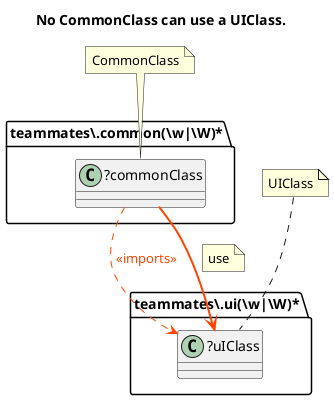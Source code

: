 [role="rule"]
No CommonClass can use a UIClass.
@startuml No CommonClass can use a UIClass.
title No CommonClass can use a UIClass.
folder "teammates\\.common(\\w|\\W)*" as package {
class "?commonClass" as commonClass {
}
}
folder "teammates\\.ui(\\w|\\W)*" as package1 {
class "?uIClass" as uIClass {
}
}
commonClass -[dashed]-> uIClass #line:OrangeRed;text:OrangeRed : <<imports>>
commonClass -[bold]-> uIClass #line:OrangeRed;text:OrangeRed 
note on link: use
note "CommonClass" as CommonClass
CommonClass .. commonClass
note "UIClass" as UIClass
UIClass .. uIClass
@enduml

[role="rule"]
No CommonClass can use a LogicClass.
@startuml No CommonClass can use a LogicClass.
title No CommonClass can use a LogicClass.
folder "teammates\\.common(\\w|\\W)*" as package {
class "?commonClass" as commonClass {
}
}
folder "teammates\\.logic(\\w|\\W)*" as package1 {
class "?logicClass" as logicClass {
}
}
commonClass -[dashed]-> logicClass #line:OrangeRed;text:OrangeRed : <<imports>>
commonClass -[bold]-> logicClass #line:OrangeRed;text:OrangeRed 
note on link: use
note "CommonClass" as CommonClass
CommonClass .. commonClass
note "LogicClass" as LogicClass
LogicClass .. logicClass
@enduml

[role="rule"]
Only a UITest can use a PageObjectTestClass.
@startuml Only a UITest can use a PageObjectTestClass.
title Only a UITest can use a PageObjectTestClass.
folder "teammates\\.test\\.cases\\.browsertests(\\w|\\W)*" as package {
class "?uITestC" as uITestC {
}
}
folder "teammates\\.test\\.pageobjects(\\w|\\W)*" as package2 {
class "?pageObjectTestClassW" as pageObjectTestClassW {
}
}
folder "teammates\\.test\\.pageobjects(\\w|\\W)*" as package1 {
class "?pageObjectTestClassC" as pageObjectTestClassC {
}
}
class "?famixClassW" as famixClassW {
}
uITestC -[dashed]-> pageObjectTestClassC #line:RoyalBlue;text:RoyalBlue : <<imports>>
uITestC -[bold]-> pageObjectTestClassC #line:RoyalBlue;text:RoyalBlue 
note on link: use
famixClassW -[dashed]-> pageObjectTestClassW #line:OrangeRed;text:OrangeRed : <<imports>>
famixClassW -[bold]-> pageObjectTestClassW #line:OrangeRed;text:OrangeRed 
note on link: use
note "UITest" as UITest
UITest .. uITestC
note "PageObjectTestClass" as PageObjectTestClass1
PageObjectTestClass1 .. pageObjectTestClassW
note "PageObjectTestClass" as PageObjectTestClass
PageObjectTestClass .. pageObjectTestClassC
@enduml

[role="rule"]
Only a TaskQueueLogic can use a TaskQueueAPI.
@startuml Only a TaskQueueLogic can use a TaskQueueAPI.
title Only a TaskQueueLogic can use a TaskQueueAPI.
class "com\\.google\\.appengine\\.api\\.taskqueue(\\w|\\W)*" as taskQueueAPIW {
}
package isTaskQueueLogic1 <<Cloud>> {
class "teammates\\.logic\\.core\\.TaskQueuesLogic" as taskQueueLogicC {
}
}
package isTaskQueueLogic2 <<Cloud>> {
class "teammates\\.logic\\.core\\.TaskQueuesLogic" as taskQueueLogicC1 {
}
}
class "com\\.google\\.appengine\\.api\\.taskqueue(\\w|\\W)*" as taskQueueAPIC {
}
class "?famixClassW" as famixClassW {
}
taskQueueLogicC -[dashed]-> taskQueueAPIC #line:RoyalBlue;text:RoyalBlue : <<imports>>
taskQueueLogicC1 -[dashed]-> taskQueueAPIC #line:RoyalBlue;text:RoyalBlue : <<imports>>
taskQueueLogicC -[bold]-> taskQueueAPIC #line:RoyalBlue;text:RoyalBlue 
note on link: use
taskQueueLogicC1 -[bold]-> taskQueueAPIC #line:RoyalBlue;text:RoyalBlue 
note on link: use
famixClassW -[dashed]-> taskQueueAPIW #line:OrangeRed;text:OrangeRed : <<imports>>
famixClassW -[bold]-> taskQueueAPIW #line:OrangeRed;text:OrangeRed 
note on link: use
note "TaskQueueAPI" as TaskQueueAPI1
TaskQueueAPI1 .. taskQueueAPIW
note "TaskQueueLogic" as TaskQueueLogic
TaskQueueLogic .. taskQueueLogicC
TaskQueueLogic .. taskQueueLogicC1
note "TaskQueueAPI" as TaskQueueAPI
TaskQueueAPI .. taskQueueAPIC
@enduml

[role="rule"]
Only a ClientOrSearchClass can use a GoogleSearchAPI.
@startuml Only a ClientOrSearchClass can use a GoogleSearchAPI.
title Only a ClientOrSearchClass can use a GoogleSearchAPI.
package isClientOrSearchClass1 <<Cloud>> {
folder "teammates\\.storage\\.api(\\w|\\W)*" as package {
class "?clientOrSearchClassC" as clientOrSearchClassC {
}
}
}
package isClientOrSearchClass2 <<Cloud>> {
folder "teammates\\.storage\\.search(\\w|\\W)*" as package1 {
class "?clientOrSearchClassC1" as clientOrSearchClassC1 {
}
}
}
package isClientOrSearchClass3 <<Cloud>> {
folder "teammates\\.client\\.scripts" as package2 {
class "?clientOrSearchClassC2" as clientOrSearchClassC2 {
}
}
}
class "com\\.google\\.appengine\\.api\\.search(\\w|\\W)*" as googleSearchAPIC {
}
class "com\\.google\\.appengine\\.api\\.search(\\w|\\W)*" as googleSearchAPIW {
}
class "?famixClassW" as famixClassW {
}
clientOrSearchClassC -[dashed]-> googleSearchAPIC #line:RoyalBlue;text:RoyalBlue : <<imports>>
clientOrSearchClassC1 -[dashed]-> googleSearchAPIC #line:RoyalBlue;text:RoyalBlue : <<imports>>
clientOrSearchClassC2 -[dashed]-> googleSearchAPIC #line:RoyalBlue;text:RoyalBlue : <<imports>>
clientOrSearchClassC -[bold]-> googleSearchAPIC #line:RoyalBlue;text:RoyalBlue 
note on link: use
clientOrSearchClassC1 -[bold]-> googleSearchAPIC #line:RoyalBlue;text:RoyalBlue 
note on link: use
clientOrSearchClassC2 -[bold]-> googleSearchAPIC #line:RoyalBlue;text:RoyalBlue 
note on link: use
famixClassW -[dashed]-> googleSearchAPIW #line:OrangeRed;text:OrangeRed : <<imports>>
famixClassW -[bold]-> googleSearchAPIW #line:OrangeRed;text:OrangeRed 
note on link: use
note "ClientOrSearchClass" as ClientOrSearchClass
ClientOrSearchClass .. clientOrSearchClassC
ClientOrSearchClass .. clientOrSearchClassC1
ClientOrSearchClass .. clientOrSearchClassC2
note "GoogleSearchAPI" as GoogleSearchAPI
GoogleSearchAPI .. googleSearchAPIC
note "GoogleSearchAPI" as GoogleSearchAPI1
GoogleSearchAPI1 .. googleSearchAPIW
@enduml

[role="rule"]
Only a ObjectifyClient can use an ObjectifyAPI.
@startuml Only a ObjectifyClient can use an ObjectifyAPI.
title Only a ObjectifyClient can use an ObjectifyAPI.
package isObjectifyClient1 <<Cloud>> {
class "teammates\\.test\\.cases\\.BaseTestCaseWithObjectifyAccess" as objectifyClientC {
}
}
package isObjectifyClient2 <<Cloud>> {
folder "teammates\\.storage\\.api(\\w|\\W)*" as package {
class "?objectifyClientC1" as objectifyClientC1 {
}
}
}
package isObjectifyClient3 <<Cloud>> {
folder "teammates\\.client\\.remoteapi(\\w|\\W)*" as package1 {
class "?objectifyClientC2" as objectifyClientC2 {
}
}
}
package isObjectifyClient4 <<Cloud>> {
folder "teammates\\.client\\.scripts" as package2 {
class "?objectifyClientC3" as objectifyClientC3 {
}
}
}
class "com\\.googlecode\\.objectify(\\w|\\W)*" as objectifyAPIC {
}
class "com\\.googlecode\\.objectify(\\w|\\W)*" as objectifyAPIW {
}
class "?famixClassW" as famixClassW {
}
objectifyClientC -[dashed]-> objectifyAPIC #line:RoyalBlue;text:RoyalBlue : <<imports>>
objectifyClientC1 -[dashed]-> objectifyAPIC #line:RoyalBlue;text:RoyalBlue : <<imports>>
objectifyClientC2 -[dashed]-> objectifyAPIC #line:RoyalBlue;text:RoyalBlue : <<imports>>
objectifyClientC3 -[dashed]-> objectifyAPIC #line:RoyalBlue;text:RoyalBlue : <<imports>>
objectifyClientC -[bold]-> objectifyAPIC #line:RoyalBlue;text:RoyalBlue 
note on link: use
objectifyClientC1 -[bold]-> objectifyAPIC #line:RoyalBlue;text:RoyalBlue 
note on link: use
objectifyClientC2 -[bold]-> objectifyAPIC #line:RoyalBlue;text:RoyalBlue 
note on link: use
objectifyClientC3 -[bold]-> objectifyAPIC #line:RoyalBlue;text:RoyalBlue 
note on link: use
famixClassW -[dashed]-> objectifyAPIW #line:OrangeRed;text:OrangeRed : <<imports>>
famixClassW -[bold]-> objectifyAPIW #line:OrangeRed;text:OrangeRed 
note on link: use
note "ObjectifyClient" as ObjectifyClient
ObjectifyClient .. objectifyClientC
ObjectifyClient .. objectifyClientC1
ObjectifyClient .. objectifyClientC2
ObjectifyClient .. objectifyClientC3
note "ObjectifyAPI" as ObjectifyAPI
ObjectifyAPI .. objectifyAPIC
note "ObjectifyAPI" as ObjectifyAPI1
ObjectifyAPI1 .. objectifyAPIW
@enduml

[role="rule"]
Only a ServletClient can use a ServletAPI.
@startuml Only a ServletClient can use a ServletAPI.
title Only a ServletClient can use a ServletAPI.
package isServletClient1 <<Cloud>> {
class "teammates\\.common\\.util\\.ActivityLogEntry" as servletClientC {
}
}
package isServletClient2 <<Cloud>> {
class "teammates\\.common\\.util\\.HttpRequestHelper" as servletClientC1 {
}
}
package isServletClient3 <<Cloud>> {
class "teammates\\.storage\\.api\\.OfyHelper" as servletClientC2 {
}
}
package isServletClient4 <<Cloud>> {
class "teammates\\.logic\\.backdoor\\.BackDoorServlet" as servletClientC3 {
}
}
package isServletClient5 <<Cloud>> {
folder "teammates\\.ui\\.automated(\\w|\\W)*" as package {
class "?servletClientC4" as servletClientC4 {
}
}
}
package isServletClient6 <<Cloud>> {
folder "teammates\\.ui\\.controller(\\w|\\W)*" as package1 {
class "?servletClientC5" as servletClientC5 {
}
}
}
package isServletClient7 <<Cloud>> {
class "teammates\\.test\\.driver\\.GaeSimulation" as servletClientC6 {
}
}
class "javax\\.servlet(\\w|\\W)*" as servletAPIW {
}
class "javax\\.servlet(\\w|\\W)*" as servletAPIC {
}
class "?famixClassW" as famixClassW {
}
servletClientC -[dashed]-> servletAPIC #line:RoyalBlue;text:RoyalBlue : <<imports>>
servletClientC1 -[dashed]-> servletAPIC #line:RoyalBlue;text:RoyalBlue : <<imports>>
servletClientC2 -[dashed]-> servletAPIC #line:RoyalBlue;text:RoyalBlue : <<imports>>
servletClientC3 -[dashed]-> servletAPIC #line:RoyalBlue;text:RoyalBlue : <<imports>>
servletClientC4 -[dashed]-> servletAPIC #line:RoyalBlue;text:RoyalBlue : <<imports>>
servletClientC5 -[dashed]-> servletAPIC #line:RoyalBlue;text:RoyalBlue : <<imports>>
servletClientC6 -[dashed]-> servletAPIC #line:RoyalBlue;text:RoyalBlue : <<imports>>
servletClientC -[bold]-> servletAPIC #line:RoyalBlue;text:RoyalBlue 
note on link: use
servletClientC1 -[bold]-> servletAPIC #line:RoyalBlue;text:RoyalBlue 
note on link: use
servletClientC2 -[bold]-> servletAPIC #line:RoyalBlue;text:RoyalBlue 
note on link: use
servletClientC3 -[bold]-> servletAPIC #line:RoyalBlue;text:RoyalBlue 
note on link: use
servletClientC4 -[bold]-> servletAPIC #line:RoyalBlue;text:RoyalBlue 
note on link: use
servletClientC5 -[bold]-> servletAPIC #line:RoyalBlue;text:RoyalBlue 
note on link: use
servletClientC6 -[bold]-> servletAPIC #line:RoyalBlue;text:RoyalBlue 
note on link: use
famixClassW -[dashed]-> servletAPIW #line:OrangeRed;text:OrangeRed : <<imports>>
famixClassW -[bold]-> servletAPIW #line:OrangeRed;text:OrangeRed 
note on link: use
note "ServletClient" as ServletClient
ServletClient .. servletClientC
ServletClient .. servletClientC1
ServletClient .. servletClientC2
ServletClient .. servletClientC3
ServletClient .. servletClientC4
ServletClient .. servletClientC5
ServletClient .. servletClientC6
note "ServletAPI" as ServletAPI1
ServletAPI1 .. servletAPIW
note "ServletAPI" as ServletAPI
ServletAPI .. servletAPIC
@enduml

[role="rule"]
Only a RemoteAPIClient can use a RemoteAPI.
'RemoteApiClient changed to RemoteAPIClient
@startuml Only a RemoteAPIClient can use a RemoteAPI.
title Only a RemoteAPIClient can use a RemoteAPI.
package isRemoteAPIClient1 <<Cloud>> {
class "teammates\\.client\\.remoteapi\\.RemoteApiClient" as remoteAPIClientC {
}
}
package isRemoteAPIClient2 <<Cloud>> {
class "teammates\\.client\\.remoteapi\\.RemoteApiClient" as remoteAPIClientC1 {
}
}
class "com\\.google\\.appengine\\.tools\\.remoteapi(\\w|\\W)*" as remoteAPIC {
}
class "com\\.google\\.appengine\\.tools\\.remoteapi(\\w|\\W)*" as remoteAPIW {
}
class "?famixClassW" as famixClassW {
}
remoteAPIClientC -[dashed]-> remoteAPIC #line:RoyalBlue;text:RoyalBlue : <<imports>>
remoteAPIClientC1 -[dashed]-> remoteAPIC #line:RoyalBlue;text:RoyalBlue : <<imports>>
remoteAPIClientC -[bold]-> remoteAPIC #line:RoyalBlue;text:RoyalBlue 
note on link: use
remoteAPIClientC1 -[bold]-> remoteAPIC #line:RoyalBlue;text:RoyalBlue 
note on link: use
famixClassW -[dashed]-> remoteAPIW #line:OrangeRed;text:OrangeRed : <<imports>>
famixClassW -[bold]-> remoteAPIW #line:OrangeRed;text:OrangeRed 
note on link: use
note "RemoteAPIClient" as RemoteAPIClient
RemoteAPIClient .. remoteAPIClientC
RemoteAPIClient .. remoteAPIClientC1
note "RemoteAPI" as RemoteAPI
RemoteAPI .. remoteAPIC
note "RemoteAPI" as RemoteAPI1
RemoteAPI1 .. remoteAPIW
@enduml

[role="rule"]
Only a GoogleCloudStorageHelper can use a GoogleCloudStorageAPI.
@startuml Only a GoogleCloudStorageHelper can use a GoogleCloudStorageAPI.
title Only a GoogleCloudStorageHelper can use a GoogleCloudStorageAPI.
class "com\\.google\\.appengine\\.tools\\.cloudstorage(\\w|\\W)*" as googleCloudStorageAPIC {
}
class "teammates\\.common\\.util\\.GoogleCloudStorageHelper" as googleCloudStorageHelperC {
}
class "?famixClassW" as famixClassW {
}
class "com\\.google\\.appengine\\.tools\\.cloudstorage(\\w|\\W)*" as googleCloudStorageAPIW {
}
googleCloudStorageHelperC -[dashed]-> googleCloudStorageAPIC #line:RoyalBlue;text:RoyalBlue : <<imports>>
googleCloudStorageHelperC -[bold]-> googleCloudStorageAPIC #line:RoyalBlue;text:RoyalBlue 
note on link: use
famixClassW -[dashed]-> googleCloudStorageAPIW #line:OrangeRed;text:OrangeRed : <<imports>>
famixClassW -[bold]-> googleCloudStorageAPIW #line:OrangeRed;text:OrangeRed 
note on link: use
note "GoogleCloudStorageAPI" as GoogleCloudStorageAPI
GoogleCloudStorageAPI .. googleCloudStorageAPIC
note "GoogleCloudStorageHelper" as GoogleCloudStorageHelper
GoogleCloudStorageHelper .. googleCloudStorageHelperC
note "GoogleCloudStorageAPI" as GoogleCloudStorageAPI1
GoogleCloudStorageAPI1 .. googleCloudStorageAPIW
@enduml

[role="rule"]
Only a DataTransferObjectTestClass can use a StorageEntityClass.
@startuml Only a DataTransferObjectTestClass can use a StorageEntityClass.
title Only a DataTransferObjectTestClass can use a StorageEntityClass.
folder "teammates\\.test\\.cases\\.datatransfer(\\w|\\W)*" as package {
class "?dataTransferObjectTestClassC" as dataTransferObjectTestClassC {
}
}
folder "teammates\\.storage\\.entity(\\w|\\W)*" as package2 {
class "?storageEntityClassW" as storageEntityClassW {
}
}
folder "teammates\\.storage\\.entity(\\w|\\W)*" as package1 {
class "?storageEntityClassC" as storageEntityClassC {
}
}
class "?famixClassW" as famixClassW {
}
dataTransferObjectTestClassC -[dashed]-> storageEntityClassC #line:RoyalBlue;text:RoyalBlue : <<imports>>
dataTransferObjectTestClassC -[bold]-> storageEntityClassC #line:RoyalBlue;text:RoyalBlue 
note on link: use
famixClassW -[dashed]-> storageEntityClassW #line:OrangeRed;text:OrangeRed : <<imports>>
famixClassW -[bold]-> storageEntityClassW #line:OrangeRed;text:OrangeRed 
note on link: use
note "DataTransferObjectTestClass" as DataTransferObjectTestClass
DataTransferObjectTestClass .. dataTransferObjectTestClassC
note "StorageEntityClass" as StorageEntityClass1
StorageEntityClass1 .. storageEntityClassW
note "StorageEntityClass" as StorageEntityClass
StorageEntityClass .. storageEntityClassC
@enduml

[role="rule"]
Only a TestCase can use a GaeSimulationClass.
@startuml Only a TestCase can use a GaeSimulationClass.
title Only a TestCase can use a GaeSimulationClass.
folder "teammates\\.test\\.cases(\\w|\\W)*" as package {
class "?testCaseC" as testCaseC {
}
}
class "teammates\\.test\\.driver\\.GaeSimulation" as gaeSimulationClassC {
}
class "teammates\\.test\\.driver\\.GaeSimulation" as gaeSimulationClassW {
}
class "?famixClassW" as famixClassW {
}
testCaseC -[dashed]-> gaeSimulationClassC #line:RoyalBlue;text:RoyalBlue : <<imports>>
testCaseC -[bold]-> gaeSimulationClassC #line:RoyalBlue;text:RoyalBlue 
note on link: use
famixClassW -[dashed]-> gaeSimulationClassW #line:OrangeRed;text:OrangeRed : <<imports>>
famixClassW -[bold]-> gaeSimulationClassW #line:OrangeRed;text:OrangeRed 
note on link: use
note "TestCase" as TestCase
TestCase .. testCaseC
note "GaeSimulationClass" as GaeSimulationClass
GaeSimulationClass .. gaeSimulationClassC
note "GaeSimulationClass" as GaeSimulationClass1
GaeSimulationClass1 .. gaeSimulationClassW
@enduml

[role="rule"]
Only a TestCase can use a BackDoorLogicClass.
@startuml Only a TestCase can use a BackDoorLogicClass.
title Only a TestCase can use a BackDoorLogicClass.
folder "teammates\\.logic\\.backdoor(\\w|\\W)*" as package2 {
class "?backDoorLogicClassW" as backDoorLogicClassW {
}
}
folder "teammates\\.test\\.cases(\\w|\\W)*" as package {
class "?testCaseC" as testCaseC {
}
}
folder "teammates\\.logic\\.backdoor(\\w|\\W)*" as package1 {
class "?backDoorLogicClassC" as backDoorLogicClassC {
}
}
class "?famixClassW" as famixClassW {
}
testCaseC -[dashed]-> backDoorLogicClassC #line:RoyalBlue;text:RoyalBlue : <<imports>>
testCaseC -[bold]-> backDoorLogicClassC #line:RoyalBlue;text:RoyalBlue 
note on link: use
famixClassW -[dashed]-> backDoorLogicClassW #line:OrangeRed;text:OrangeRed : <<imports>>
famixClassW -[bold]-> backDoorLogicClassW #line:OrangeRed;text:OrangeRed 
note on link: use
note "BackDoorLogicClass" as BackDoorLogicClass1
BackDoorLogicClass1 .. backDoorLogicClassW
note "TestCase" as TestCase
TestCase .. testCaseC
note "BackDoorLogicClass" as BackDoorLogicClass
BackDoorLogicClass .. backDoorLogicClassC
@enduml

[role="rule"]
Only a BrowserTest can use a BackDoorTestDriver.
@startuml Only a BrowserTest can use a BackDoorTestDriver.
title Only a BrowserTest can use a BackDoorTestDriver.
class "teammates\\.test\\.driver\\.BackDoor" as backDoorTestDriverC {
}
class "teammates\\.test\\.driver\\.BackDoor" as backDoorTestDriverW {
}
package isBrowserTest1 <<Cloud>> {
folder "teammates\\.test\\.cases\\.browsertests(\\w|\\W)*" as package {
class "?browserTestC" as browserTestC {
}
}
}
package isBrowserTest2 <<Cloud>> {
class "teammates\\.test\\.cases\\.testdriver\\.BackDoorTest" as browserTestC1 {
}
}
package isBrowserTest3 <<Cloud>> {
class "teammates\\.test\\.cases\\.BaseTestCaseWithBackDoorApiAccess" as browserTestC2 {
}
}
package isBrowserTest4 <<Cloud>> {
class "teammates\\.client\\.scripts\\.ImportData" as browserTestC3 {
}
}
package isBrowserTest5 <<Cloud>> {
class "teammates\\.client\\.scripts\\.PerformanceProfiler" as browserTestC4 {
}
}
class "?famixClassW" as famixClassW {
}
browserTestC -[dashed]-> backDoorTestDriverC #line:RoyalBlue;text:RoyalBlue : <<imports>>
browserTestC1 -[dashed]-> backDoorTestDriverC #line:RoyalBlue;text:RoyalBlue : <<imports>>
browserTestC2 -[dashed]-> backDoorTestDriverC #line:RoyalBlue;text:RoyalBlue : <<imports>>
browserTestC3 -[dashed]-> backDoorTestDriverC #line:RoyalBlue;text:RoyalBlue : <<imports>>
browserTestC4 -[dashed]-> backDoorTestDriverC #line:RoyalBlue;text:RoyalBlue : <<imports>>
browserTestC -[bold]-> backDoorTestDriverC #line:RoyalBlue;text:RoyalBlue 
note on link: use
browserTestC1 -[bold]-> backDoorTestDriverC #line:RoyalBlue;text:RoyalBlue 
note on link: use
browserTestC2 -[bold]-> backDoorTestDriverC #line:RoyalBlue;text:RoyalBlue 
note on link: use
browserTestC3 -[bold]-> backDoorTestDriverC #line:RoyalBlue;text:RoyalBlue 
note on link: use
browserTestC4 -[bold]-> backDoorTestDriverC #line:RoyalBlue;text:RoyalBlue 
note on link: use
famixClassW -[dashed]-> backDoorTestDriverW #line:OrangeRed;text:OrangeRed : <<imports>>
famixClassW -[bold]-> backDoorTestDriverW #line:OrangeRed;text:OrangeRed 
note on link: use
note "BackDoorTestDriver" as BackDoorTestDriver
BackDoorTestDriver .. backDoorTestDriverC
note "BackDoorTestDriver" as BackDoorTestDriver1
BackDoorTestDriver1 .. backDoorTestDriverW
note "BrowserTest" as BrowserTest
BrowserTest .. browserTestC
BrowserTest .. browserTestC1
BrowserTest .. browserTestC2
BrowserTest .. browserTestC3
BrowserTest .. browserTestC4
@enduml

[role="rule"]
Only an AutomatedActionClass can use an AutomatedActionClass.
@startuml Only an AutomatedActionClass can use an AutomatedActionClass.
scale 4
title Only an AutomatedActionClass can use an AutomatedActionClass.
folder "teammates\\.ui\\.automated(\\w|\\W)*" as package2 {
class "?automatedActionClassW" as automatedActionClassW {
}
}
folder "teammates\\.ui\\.automated(\\w|\\W)*" as package {
class "?automatedActionClass1C" as automatedActionClass1C {
}
}
folder "teammates\\.ui\\.automated(\\w|\\W)*" as package1 {
class "?automatedActionClassC" as automatedActionClassC {
}
}
class "?famixClassW" as famixClassW {
}
automatedActionClass1C -[dashed]-> automatedActionClassC #line:RoyalBlue;text:RoyalBlue : <<imports>>
automatedActionClass1C -[bold]-> automatedActionClassC #line:RoyalBlue;text:RoyalBlue 
note on link: use
famixClassW -[dashed]-> automatedActionClassW #line:OrangeRed;text:OrangeRed : <<imports>>
famixClassW -[bold]-> automatedActionClassW #line:OrangeRed;text:OrangeRed 
note on link: use
note "AutomatedActionClass" as AutomatedActionClass2
AutomatedActionClass2 .. automatedActionClassW
note "AutomatedActionClass" as AutomatedActionClass
AutomatedActionClass .. automatedActionClass1C
note "AutomatedActionClass" as AutomatedActionClass1
AutomatedActionClass1 .. automatedActionClassC
@enduml

[role="rule"]
Only an ActionClass can use a LogicAPI.
@startuml Only an ActionClass can use a LogicAPI.
title Only an ActionClass can use a LogicAPI.
folder "teammates\\.logic\\.api(\\w|\\W)*" as package2 {
class "?logicAPIC" as logicAPIC {
}
}
folder "teammates\\.logic\\.api(\\w|\\W)*" as package3 {
class "?logicAPIW" as logicAPIW {
}
}
package isActionClass1 <<Cloud>> {
folder "teammates\\.ui\\.template(\\w|\\W)*" as package {
class "?actionClassC" as actionClassC {
}
}
}
package isActionClass2 <<Cloud>> {
folder "teammates\\.ui\\.automated(\\w|\\W)*" as package1 {
class "?actionClassC1" as actionClassC1 {
}
}
}
class "?famixClassW" as famixClassW {
}
actionClassC -[dashed]-> logicAPIC #line:RoyalBlue;text:RoyalBlue : <<imports>>
actionClassC1 -[dashed]-> logicAPIC #line:RoyalBlue;text:RoyalBlue : <<imports>>
actionClassC -[bold]-> logicAPIC #line:RoyalBlue;text:RoyalBlue 
note on link: use
actionClassC1 -[bold]-> logicAPIC #line:RoyalBlue;text:RoyalBlue 
note on link: use
famixClassW -[dashed]-> logicAPIW #line:OrangeRed;text:OrangeRed : <<imports>>
famixClassW -[bold]-> logicAPIW #line:OrangeRed;text:OrangeRed 
note on link: use
note "LogicAPI" as LogicAPI
LogicAPI .. logicAPIC
note "LogicAPI" as LogicAPI1
LogicAPI1 .. logicAPIW
note "ActionClass" as ActionClass
ActionClass .. actionClassC
ActionClass .. actionClassC1
@enduml

[role="rule"]
Only a TeammatesLogger can use a JavaUtilLogger.
@startuml Only a TeammatesLogger can use a JavaUtilLogger.
title Only a TeammatesLogger can use a JavaUtilLogger.
folder "java\\.util\\.logging(\\w|\\W)*" as package {
class "?javaUtilLoggerC" as javaUtilLoggerC {
}
}
package isTeammatesLogger1 <<Cloud>> {
class "teammates\\.common\\.Logger" as teammatesLoggerC {
}
}
package isTeammatesLogger2 <<Cloud>> {
class "teammates\\.common\\.Logger" as teammatesLoggerC1 {
}
}
folder "java\\.util\\.logging(\\w|\\W)*" as package1 {
class "?javaUtilLoggerW" as javaUtilLoggerW {
}
}
class "?famixClassW" as famixClassW {
}
teammatesLoggerC -[dashed]-> javaUtilLoggerC #line:RoyalBlue;text:RoyalBlue : <<imports>>
teammatesLoggerC1 -[dashed]-> javaUtilLoggerC #line:RoyalBlue;text:RoyalBlue : <<imports>>
teammatesLoggerC -[bold]-> javaUtilLoggerC #line:RoyalBlue;text:RoyalBlue 
note on link: use
teammatesLoggerC1 -[bold]-> javaUtilLoggerC #line:RoyalBlue;text:RoyalBlue 
note on link: use
famixClassW -[dashed]-> javaUtilLoggerW #line:OrangeRed;text:OrangeRed : <<imports>>
famixClassW -[bold]-> javaUtilLoggerW #line:OrangeRed;text:OrangeRed 
note on link: use
note "JavaUtilLogger" as JavaUtilLogger
JavaUtilLogger .. javaUtilLoggerC
note "TeammatesLogger" as TeammatesLogger
TeammatesLogger .. teammatesLoggerC
TeammatesLogger .. teammatesLoggerC1
note "JavaUtilLogger" as JavaUtilLogger1
JavaUtilLogger1 .. javaUtilLoggerW
@enduml

[role="rule"]
Only a PageDataClass can use a TemplateClass.
@startuml Only a PageDataClass can use a TemplateClass.
title Only a PageDataClass can use a TemplateClass.
folder "teammates\\.ui\\.template(\\w|\\W)*" as package2 {
class "?templateClassW" as templateClassW {
}
}
folder "teammates\\.ui\\.pagedata(\\w|\\W)*" as package {
class "?pageDataClassC" as pageDataClassC {
}
}
folder "teammates\\.ui\\.template(\\w|\\W)*" as package1 {
class "?templateClassC" as templateClassC {
}
}
class "?famixClassW" as famixClassW {
}
pageDataClassC -[dashed]-> templateClassC #line:RoyalBlue;text:RoyalBlue : <<imports>>
pageDataClassC -[bold]-> templateClassC #line:RoyalBlue;text:RoyalBlue 
note on link: use
famixClassW -[dashed]-> templateClassW #line:OrangeRed;text:OrangeRed : <<imports>>
famixClassW -[bold]-> templateClassW #line:OrangeRed;text:OrangeRed 
note on link: use
note "TemplateClass" as TemplateClass1
TemplateClass1 .. templateClassW
note "PageDataClass" as PageDataClass
PageDataClass .. pageDataClassC
note "TemplateClass" as TemplateClass
TemplateClass .. templateClassC
@enduml

[role="rule"]
Only a Controller can use a PageDataClass.
@startuml Only a Controller can use a PageDataClass.
title Only a Controller can use a PageDataClass.
folder "teammates\\.ui\\.controller(\\w|\\W)*" as package {
class "?controllerC" as controllerC {
}
}
folder "teammates\\.ui\\.pagedata(\\w|\\W)*" as package1 {
class "?pageDataClassC" as pageDataClassC {
}
}
folder "teammates\\.ui\\.pagedata(\\w|\\W)*" as package2 {
class "?pageDataClassW" as pageDataClassW {
}
}
class "?famixClassW" as famixClassW {
}
controllerC -[dashed]-> pageDataClassC #line:RoyalBlue;text:RoyalBlue : <<imports>>
controllerC -[bold]-> pageDataClassC #line:RoyalBlue;text:RoyalBlue 
note on link: use
famixClassW -[dashed]-> pageDataClassW #line:OrangeRed;text:OrangeRed : <<imports>>
famixClassW -[bold]-> pageDataClassW #line:OrangeRed;text:OrangeRed 
note on link: use
note "Controller" as Controller
Controller .. controllerC
note "PageDataClass" as PageDataClass
PageDataClass .. pageDataClassC
note "PageDataClass" as PageDataClass1
PageDataClass1 .. pageDataClassW
@enduml

[role="rule"]
Only a Controller can use a Controller.
@startuml Only a Controller can use a Controller.
title Only a Controller can use a Controller.
folder "teammates\\.ui\\.controller(\\w|\\W)*" as package2 {
class "?controllerW" as controllerW {
}
}
folder "teammates\\.ui\\.controller(\\w|\\W)*" as package1 {
class "?controllerC" as controllerC {
}
}
folder "teammates\\.ui\\.controller(\\w|\\W)*" as package {
class "?controller1C" as controller1C {
}
}
class "?famixClassW" as famixClassW {
}
controller1C -[dashed]-> controllerC #line:RoyalBlue;text:RoyalBlue : <<imports>>
controller1C -[bold]-> controllerC #line:RoyalBlue;text:RoyalBlue 
note on link: use
famixClassW -[dashed]-> controllerW #line:OrangeRed;text:OrangeRed : <<imports>>
famixClassW -[bold]-> controllerW #line:OrangeRed;text:OrangeRed 
note on link: use
note "Controller" as Controller2
Controller2 .. controllerW
note "Controller" as Controller1
Controller1 .. controllerC
note "Controller" as Controller
Controller .. controller1C
@enduml

[role="rule"]
Only a ClientScript can use a ClientScript.
@startuml Only a ClientScript can use a ClientScript.
title Only a ClientScript can use a ClientScript.
folder "teammates\\.client(\\w|\\W)*" as package2 {
class "?clientScriptW" as clientScriptW {
}
}
folder "teammates\\.client(\\w|\\W)*" as package {
class "?clientScript1C" as clientScript1C {
}
}
folder "teammates\\.client(\\w|\\W)*" as package1 {
class "?clientScriptC" as clientScriptC {
}
}
class "?famixClassW" as famixClassW {
}
clientScript1C -[dashed]-> clientScriptC #line:RoyalBlue;text:RoyalBlue : <<imports>>
clientScript1C -[bold]-> clientScriptC #line:RoyalBlue;text:RoyalBlue 
note on link: use
famixClassW -[dashed]-> clientScriptW #line:OrangeRed;text:OrangeRed : <<imports>>
famixClassW -[bold]-> clientScriptW #line:OrangeRed;text:OrangeRed 
note on link: use
note "ClientScript" as ClientScript2
ClientScript2 .. clientScriptW
note "ClientScript" as ClientScript
ClientScript .. clientScript1C
note "ClientScript" as ClientScript1
ClientScript1 .. clientScriptC
@enduml

[role="rule"]
No UIClass can use a StorageClass.
@startuml No UIClass can use a StorageClass.
title No UIClass can use a StorageClass.
folder "teammates\\.storage(\\w|\\W)*" as package1 {
class "?storageClass" as storageClass {
}
}
folder "teammates\\.ui(\\w|\\W)*" as package {
class "?uIClass" as uIClass {
}
}
uIClass -[dashed]-> storageClass #line:OrangeRed;text:OrangeRed : <<imports>>
uIClass -[bold]-> storageClass #line:OrangeRed;text:OrangeRed 
note on link: use
note "StorageClass" as StorageClass
StorageClass .. storageClass
note "UIClass" as UIClass
UIClass .. uIClass
@enduml

[role="rule"]
No TestCase can use a TestCase.
@startuml No TestCase can use a TestCase.
title No TestCase can use a TestCase.
folder "teammates\\.test\\.cases(\\w|\\W)*" as package {
class "?testCase1" as testCase1 {
}
}
folder "teammates\\.test\\.cases(\\w|\\W)*" as package1 {
class "?testCase" as testCase {
}
}
testCase1 -[dashed]-> testCase #line:OrangeRed;text:OrangeRed : <<imports>>
testCase1 -[bold]-> testCase #line:OrangeRed;text:OrangeRed 
note on link: use
note "TestCase" as TestCase
TestCase .. testCase1
note "TestCase" as TestCase1
TestCase1 .. testCase
@enduml

[role="rule"]
No StorageSearchClass can use a StorageEntityClass.
@startuml No StorageSearchClass can use a StorageEntityClass.
title No StorageSearchClass can use a StorageEntityClass.
folder "teammates\\.storage\\.search(\\w|\\W)*" as package {
class "?storageSearchClass" as storageSearchClass {
}
}
folder "teammates\\.storage\\.entity(\\w|\\W)*" as package1 {
class "?storageEntityClass" as storageEntityClass {
}
}
storageSearchClass -[dashed]-> storageEntityClass #line:OrangeRed;text:OrangeRed : <<imports>>
storageSearchClass -[bold]-> storageEntityClass #line:OrangeRed;text:OrangeRed 
note on link: use
note "StorageSearchClass" as StorageSearchClass
StorageSearchClass .. storageSearchClass
note "StorageEntityClass" as StorageEntityClass
StorageEntityClass .. storageEntityClass
@enduml

[role="rule"]
No StorageEntityClass can use a StorageSearchClass.
@startuml No StorageEntityClass can use a StorageSearchClass.
title No StorageEntityClass can use a StorageSearchClass.
folder "teammates\\.storage\\.search(\\w|\\W)*" as package1 {
class "?storageSearchClass" as storageSearchClass {
}
}
folder "teammates\\.storage\\.entity(\\w|\\W)*" as package {
class "?storageEntityClass" as storageEntityClass {
}
}
storageEntityClass -[dashed]-> storageSearchClass #line:OrangeRed;text:OrangeRed : <<imports>>
storageEntityClass -[bold]-> storageSearchClass #line:OrangeRed;text:OrangeRed 
note on link: use
note "StorageSearchClass" as StorageSearchClass
StorageSearchClass .. storageSearchClass
note "StorageEntityClass" as StorageEntityClass
StorageEntityClass .. storageEntityClass
@enduml

[role="rule"]
No StorageEntityClass can use a StorageAPIClass.
@startuml No StorageEntityClass can use a StorageAPIClass.
title No StorageEntityClass can use a StorageAPIClass.
folder "teammates\\.storage\\.entity(\\w|\\W)*" as package {
class "?storageEntityClass" as storageEntityClass {
}
}
folder "teammates\\.storage\\.api(\\w|\\W)*" as package1 {
class "?storageAPIClass" as storageAPIClass {
}
}
storageEntityClass -[dashed]-> storageAPIClass #line:OrangeRed;text:OrangeRed : <<imports>>
storageEntityClass -[bold]-> storageAPIClass #line:OrangeRed;text:OrangeRed 
note on link: use
note "StorageEntityClass" as StorageEntityClass
StorageEntityClass .. storageEntityClass
note "StorageAPIClass" as StorageAPIClass
StorageAPIClass .. storageAPIClass
@enduml

[role="rule"]
No StorageClass can use a UIClass.
@startuml No StorageClass can use a UIClass.
title No StorageClass can use a UIClass.
folder "teammates\\.storage(\\w|\\W)*" as package {
class "?storageClass" as storageClass {
}
}
folder "teammates\\.ui(\\w|\\W)*" as package1 {
class "?uIClass" as uIClass {
}
}
storageClass -[dashed]-> uIClass #line:OrangeRed;text:OrangeRed : <<imports>>
storageClass -[bold]-> uIClass #line:OrangeRed;text:OrangeRed 
note on link: use
note "StorageClass" as StorageClass
StorageClass .. storageClass
note "UIClass" as UIClass
UIClass .. uIClass
@enduml

[role="rule"]
No StorageClass can use a LogicClass.
@startuml No StorageClass can use a LogicClass.
title No StorageClass can use a LogicClass.
folder "teammates\\.storage(\\w|\\W)*" as package {
class "?storageClass" as storageClass {
}
}
folder "teammates\\.logic(\\w|\\W)*" as package1 {
class "?logicClass" as logicClass {
}
}
storageClass -[dashed]-> logicClass #line:OrangeRed;text:OrangeRed : <<imports>>
storageClass -[bold]-> logicClass #line:OrangeRed;text:OrangeRed 
note on link: use
note "StorageClass" as StorageClass
StorageClass .. storageClass
note "LogicClass" as LogicClass
LogicClass .. logicClass
@enduml

[role="rule"]
No LogicCoreClass can use a BackDoorLogicClass.
@startuml No LogicCoreClass can use a BackDoorLogicClass.
title No LogicCoreClass can use a BackDoorLogicClass.
folder "teammates\\.logic\\.backdoor(\\w|\\W)*" as package1 {
class "?backDoorLogicClass" as backDoorLogicClass {
}
}
folder "teammates\\.logic\\.core(\\w|\\W)*" as package {
class "?logicCoreClass" as logicCoreClass {
}
}
logicCoreClass -[dashed]-> backDoorLogicClass #line:OrangeRed;text:OrangeRed : <<imports>>
logicCoreClass -[bold]-> backDoorLogicClass #line:OrangeRed;text:OrangeRed 
note on link: use
note "BackDoorLogicClass" as BackDoorLogicClass
BackDoorLogicClass .. backDoorLogicClass
note "LogicCoreClass" as LogicCoreClass
LogicCoreClass .. logicCoreClass
@enduml

[role="rule"]
No LogicCoreClass can use a LogicAPIClass.
@startuml No LogicCoreClass can use a LogicAPIClass.
title No LogicCoreClass can use a LogicAPIClass.
folder "teammates\\.logic\\.api(\\w|\\W)*" as package1 {
class "?logicAPIClass" as logicAPIClass {
}
}
folder "teammates\\.logic\\.core(\\w|\\W)*" as package {
class "?logicCoreClass" as logicCoreClass {
}
}
logicCoreClass -[dashed]-> logicAPIClass #line:OrangeRed;text:OrangeRed : <<imports>>
logicCoreClass -[bold]-> logicAPIClass #line:OrangeRed;text:OrangeRed 
note on link: use
note "LogicAPIClass" as LogicAPIClass
LogicAPIClass .. logicAPIClass
note "LogicCoreClass" as LogicCoreClass
LogicCoreClass .. logicCoreClass
@enduml

[role="rule"]
No LogicClass can use a UIClass.
@startuml No LogicClass can use a UIClass.
title No LogicClass can use a UIClass.
folder "teammates\\.logic(\\w|\\W)*" as package {
class "?logicClass" as logicClass {
}
}
folder "teammates\\.ui(\\w|\\W)*" as package1 {
class "?uIClass" as uIClass {
}
}
logicClass -[dashed]-> uIClass #line:OrangeRed;text:OrangeRed : <<imports>>
logicClass -[bold]-> uIClass #line:OrangeRed;text:OrangeRed 
note on link: use
note "LogicClass" as LogicClass
LogicClass .. logicClass
note "UIClass" as UIClass
UIClass .. uIClass
@enduml

[role="rule"]
No LogicClass can use a StorageSearchClass.
@startuml No LogicClass can use a StorageSearchClass.
title No LogicClass can use a StorageSearchClass.
folder "teammates\\.storage\\.search(\\w|\\W)*" as package1 {
class "?storageSearchClass" as storageSearchClass {
}
}
folder "teammates\\.logic(\\w|\\W)*" as package {
class "?logicClass" as logicClass {
}
}
logicClass -[dashed]-> storageSearchClass #line:OrangeRed;text:OrangeRed : <<imports>>
logicClass -[bold]-> storageSearchClass #line:OrangeRed;text:OrangeRed 
note on link: use
note "StorageSearchClass" as StorageSearchClass
StorageSearchClass .. storageSearchClass
note "LogicClass" as LogicClass
LogicClass .. logicClass
@enduml

[role="rule"]
No LogicClass can use a StorageEntityClass.
@startuml No LogicClass can use a StorageEntityClass.
title No LogicClass can use a StorageEntityClass.
folder "teammates\\.storage\\.entity(\\w|\\W)*" as package1 {
class "?storageEntityClass" as storageEntityClass {
}
}
folder "teammates\\.logic(\\w|\\W)*" as package {
class "?logicClass" as logicClass {
}
}
logicClass -[dashed]-> storageEntityClass #line:OrangeRed;text:OrangeRed : <<imports>>
logicClass -[bold]-> storageEntityClass #line:OrangeRed;text:OrangeRed 
note on link: use
note "StorageEntityClass" as StorageEntityClass
StorageEntityClass .. storageEntityClass
note "LogicClass" as LogicClass
LogicClass .. logicClass
@enduml

[role="rule"]
No LogicAPIClass can use a BackDoorLogicClass.
@startuml No LogicAPIClass can use a BackDoorLogicClass.
title No LogicAPIClass can use a BackDoorLogicClass.
folder "teammates\\.logic\\.api(\\w|\\W)*" as package {
class "?logicAPIClass" as logicAPIClass {
}
}
folder "teammates\\.logic\\.backdoor(\\w|\\W)*" as package1 {
class "?backDoorLogicClass" as backDoorLogicClass {
}
}
logicAPIClass -[dashed]-> backDoorLogicClass #line:OrangeRed;text:OrangeRed : <<imports>>
logicAPIClass -[bold]-> backDoorLogicClass #line:OrangeRed;text:OrangeRed 
note on link: use
note "LogicAPIClass" as LogicAPIClass
LogicAPIClass .. logicAPIClass
note "BackDoorLogicClass" as BackDoorLogicClass
BackDoorLogicClass .. backDoorLogicClass
@enduml

[role="rule"]
No ClientUtilClass can use a ClientClass.
@startuml No ClientUtilClass can use a ClientClass.
title No ClientUtilClass can use a ClientClass.
folder "teammates\\.client\\.scripts\\.util(\\w|\\W)*" as package {
class "?clientUtilClass" as clientUtilClass {
}
}
folder "teammates\\.client(\\w|\\W)*" as package1 {
class "?clientClass" as clientClass {
}
}
clientUtilClass -[dashed]-> clientClass #line:OrangeRed;text:OrangeRed : <<imports>>
clientUtilClass -[bold]-> clientClass #line:OrangeRed;text:OrangeRed 
note on link: use
note "ClientUtilClass" as ClientUtilClass
ClientUtilClass .. clientUtilClass
note "ClientClass" as ClientClass
ClientClass .. clientClass
@enduml

[role="rule"]
No ClientRemoteAPIClass can use a ClientScriptClass.
@startuml No ClientRemoteAPIClass can use a ClientScriptClass.
title No ClientRemoteAPIClass can use a ClientScriptClass.
folder "teammates\\.client\\.remoteapi(\\w|\\W)*" as package {
class "?clientRemoteAPIClass" as clientRemoteAPIClass {
}
}
folder "teammates\\.client\\.scripts" as package1 {
class "?clientScriptClass" as clientScriptClass {
}
}
clientRemoteAPIClass -[dashed]-> clientScriptClass #line:OrangeRed;text:OrangeRed : <<imports>>
clientRemoteAPIClass -[bold]-> clientScriptClass #line:OrangeRed;text:OrangeRed 
note on link: use
note "ClientRemoteAPIClass" as ClientRemoteAPIClass
ClientRemoteAPIClass .. clientRemoteAPIClass
note "ClientScriptClass" as ClientScriptClass
ClientScriptClass .. clientScriptClass
@enduml

[role="rule"]
No ClientClass can use a UIClass.
@startuml No ClientClass can use a UIClass.
title No ClientClass can use a UIClass.
folder "teammates\\.client(\\w|\\W)*" as package {
class "?clientClass" as clientClass {
}
}
folder "teammates\\.ui(\\w|\\W)*" as package1 {
class "?uIClass" as uIClass {
}
}
clientClass -[dashed]-> uIClass #line:OrangeRed;text:OrangeRed : <<imports>>
clientClass -[bold]-> uIClass #line:OrangeRed;text:OrangeRed 
note on link: use
note "ClientClass" as ClientClass
ClientClass .. clientClass
note "UIClass" as UIClass
UIClass .. uIClass
@enduml

[role="rule"]
No BackDoorServlet can use a LogicCoreClass.
@startuml No BackDoorServlet can use a LogicCoreClass.
title No BackDoorServlet can use a LogicCoreClass.
class "teammates\\.logic\\.backdoor\\.BackDoorServlet" as backDoorServlet {
}
folder "teammates\\.logic\\.core(\\w|\\W)*" as package {
class "?logicCoreClass" as logicCoreClass {
}
}
backDoorServlet -[dashed]-> logicCoreClass #line:OrangeRed;text:OrangeRed : <<imports>>
backDoorServlet -[bold]-> logicCoreClass #line:OrangeRed;text:OrangeRed 
note on link: use
note "BackDoorServlet" as BackDoorServlet
BackDoorServlet .. backDoorServlet
note "LogicCoreClass" as LogicCoreClass
LogicCoreClass .. logicCoreClass
@enduml

[role="rule"]
No BackDoorServlet can use a LogicAPIClass.
@startuml No BackDoorServlet can use a LogicAPIClass.
title No BackDoorServlet can use a LogicAPIClass.
folder "teammates\\.logic\\.api(\\w|\\W)*" as package {
class "?logicAPIClass" as logicAPIClass {
}
}
class "teammates\\.logic\\.backdoor\\.BackDoorServlet" as backDoorServlet {
}
backDoorServlet -[dashed]-> logicAPIClass #line:OrangeRed;text:OrangeRed : <<imports>>
backDoorServlet -[bold]-> logicAPIClass #line:OrangeRed;text:OrangeRed 
note on link: use
note "LogicAPIClass" as LogicAPIClass
LogicAPIClass .. logicAPIClass
note "BackDoorServlet" as BackDoorServlet
BackDoorServlet .. backDoorServlet
@enduml

[role="rule"]
No AutomatedActionClass can use a UIClass.
@startuml No AutomatedActionClass can use a UIClass.
title No AutomatedActionClass can use a UIClass.
folder "teammates\\.ui\\.automated(\\w|\\W)*" as package {
class "?automatedActionClass" as automatedActionClass {
}
}
folder "teammates\\.ui(\\w|\\W)*" as package1 {
class "?uIClass" as uIClass {
}
}
automatedActionClass -[dashed]-> uIClass #line:OrangeRed;text:OrangeRed : <<imports>>
automatedActionClass -[bold]-> uIClass #line:OrangeRed;text:OrangeRed 
note on link: use
note "AutomatedActionClass" as AutomatedActionClass
AutomatedActionClass .. automatedActionClass
note "UIClass" as UIClass
UIClass .. uIClass
@enduml

[role="rule"]
If a LogicClass uses a DBType, then it must manage this DBType.
=======================================================================
' DBType mapping is missing, manage mapping does not build connection
=======================================================================

//---------------------------------------------------

[role="mapping"]
isCommonClass: (?class rdf:type famix:FamixClass) (?package rdf:type famix:Namespace) (?package famix:hasName ?name) regex(?name, 'teammates\\.common(\\w|\\W)*') (?package famix:namespaceContains ?class) -> (?class rdf:type architecture:CommonClass)
@startuml isCommonClass
title isCommonClass
folder "teammates\\.common(\\w|\\W)*" as package {
class "?class" as class {
}
}
note "CommonClass" as CommonClass
CommonClass .. class
@enduml

[role="mapping"]
isLogicClass: (?class rdf:type famix:FamixClass) (?package rdf:type famix:Namespace) (?package famix:hasName ?name) regex(?name, 'teammates\\.logic(\\w|\\W)*') (?package famix:namespaceContains ?class) -> (?class rdf:type architecture:LogicClass)
@startuml isLogicClass
title isLogicClass
folder "teammates\\.logic(\\w|\\W)*" as package {
class "?class" as class {
}
}
note "LogicClass" as LogicClass
LogicClass .. class
@enduml

[role="mapping"]
isUIClass: (?class rdf:type famix:FamixClass) (?package rdf:type famix:Namespace) (?package famix:hasName ?name) regex(?name, 'teammates\\.ui(\\w|\\W)*') (?package famix:namespaceContains ?class) -> (?class rdf:type architecture:UIClass)
@startuml isUIClass
title isUIClass
folder "teammates\\.ui(\\w|\\W)*" as package {
class "?class" as class {
}
}
note "UIClass" as UIClass
UIClass .. class
@enduml

[role="mapping"]
isStorageClass: (?class rdf:type famix:FamixClass) (?package rdf:type famix:Namespace) (?package famix:hasName ?name) regex(?name, 'teammates\\.storage(\\w|\\W)*') (?package famix:namespaceContains ?class) -> (?class rdf:type architecture:StorageClass)
@startuml isStorageClass
title isStorageClass
folder "teammates\\.storage(\\w|\\W)*" as package {
class "?class" as class {
}
}
note "StorageClass" as StorageClass
StorageClass .. class
@enduml

[role="mapping"]
useMapping: (?class rdf:type famix:FamixClass) (?class2 rdf:type famix:FamixClass) (?class famix:imports ?class2) -> (?class architecture:use ?class2)
@startuml useMapping
title useMapping
class "?class" as class {
}
class "?class2" as class2 {
}
class -[dashed]-> class2: <<imports>>
class -[bold]-> class2
note on link: use
@enduml

[role="mapping"]
isUITest: (?class rdf:type famix:FamixClass) (?package rdf:type famix:Namespace) (?package famix:hasName ?name) regex(?name, 'teammates\\.test\\.cases\\.browsertests(\\w|\\W)*') (?package famix:namespaceContains ?class) -> (?class rdf:type architecture:UITest)
@startuml isUITest
title isUITest
folder "teammates\\.test\\.cases\\.browsertests(\\w|\\W)*" as package {
class "?class" as class {
}
}
note "UITest" as UITest
UITest .. class
@enduml

[role="mapping"]
isPageObjectTestClass: (?class rdf:type famix:FamixClass) (?package rdf:type famix:Namespace) (?package famix:hasName ?name) regex(?name, 'teammates\\.test\\.pageobjects(\\w|\\W)*') (?package famix:namespaceContains ?class) -> (?class rdf:type architecture:PageObjectTestClass)
@startuml isPageObjectTestClass
title isPageObjectTestClass
folder "teammates\\.test\\.pageobjects(\\w|\\W)*" as package {
class "?class" as class {
}
}
note "PageObjectTestClass" as PageObjectTestClass
PageObjectTestClass .. class
@enduml

[role="mapping"]
isTaskQueueAPI: (?class rdf:type famix:FamixClass) (?class famix:hasFullQualifiedName ?name) regex(?name, 'com\\.google\\.appengine\\.api\\.taskqueue(\\w|\\W)*') -> (?class rdf:type architecture:TaskQueueAPI)
@startuml isTaskQueueAPI
title isTaskQueueAPI
class "com\\.google\\.appengine\\.api\\.taskqueue(\\w|\\W)*" as class {
}
note "TaskQueueAPI" as TaskQueueAPI
TaskQueueAPI .. class
@enduml

[role="mapping"]
isTaskQueueLogic: (?class rdf:type famix:FamixClass) (?class famix:hasFullQualifiedName ?name) regex(?name, 'teammates\\.logic\\.core\\.TaskQueuesLogic') -> (?class rdf:type architecture:TaskQueueLogic)
[role="mapping"]
isTaskQueueLogic: (?class rdf:type famix:FamixClass) (?class famix:hasName ?name) regex(?name, 'teammates\\.logic\\.core\\.TaskQueuesLogic') -> (?class rdf:type architecture:TaskQueueLogic)
@startuml isTaskQueueLogic
title isTaskQueueLogic
package isTaskQueueLogic1 <<Cloud>> {
class "teammates\\.logic\\.core\\.TaskQueuesLogic" as class {
}
}
package isTaskQueueLogic2 <<Cloud>> {
class "teammates\\.logic\\.core\\.TaskQueuesLogic" as class1 {
}
}
note "TaskQueueLogic" as TaskQueueLogic
TaskQueueLogic .. class
TaskQueueLogic .. class1
@enduml

[role="mapping"]
isGoogleSearchAPI: (?class rdf:type famix:FamixClass) (?class famix:hasFullQualifiedName ?name) regex(?name, 'com\\.google\\.appengine\\.api\\.search(\\w|\\W)*') -> (?class rdf:type architecture:GoogleSearchAPI)
@startuml isGoogleSearchAPI
title isGoogleSearchAPI
class "com\\.google\\.appengine\\.api\\.search(\\w|\\W)*" as class {
}
note "GoogleSearchAPI" as GoogleSearchAPI
GoogleSearchAPI .. class
@enduml

[role="mapping"]
isClientOrSearchClass: (?class rdf:type famix:FamixClass) (?package rdf:type famix:Namespace) (?package famix:hasName ?name) regex(?name, 'teammates\\.storage\\.api(\\w|\\W)*') (?package famix:namespaceContains ?class) -> (?class rdf:type architecture:ClientOrSearchClass)
[role="mapping"]
isClientOrSearchClass: (?class rdf:type famix:FamixClass) (?package rdf:type famix:Namespace) (?package famix:hasName ?name) regex(?name, 'teammates\\.storage\\.search(\\w|\\W)*') (?package famix:namespaceContains ?class) -> (?class rdf:type architecture:ClientOrSearchClass)
[role="mapping"]
isClientOrSearchClass: (?class rdf:type famix:FamixClass) (?package rdf:type famix:Namespace) (?package famix:hasName ?name) regex(?name, 'teammates\\.client\\.scripts') (?package famix:namespaceContains ?class) -> (?class rdf:type architecture:ClientOrSearchClass)
@startuml isClientOrSearchClass
title isClientOrSearchClass
package isClientOrSearchClass1 <<Cloud>> {
folder "teammates\\.storage\\.api(\\w|\\W)*" as package {
class "?class" as class {
}
}
}
package isClientOrSearchClass2 <<Cloud>> {
folder "teammates\\.storage\\.search(\\w|\\W)*" as package1 {
class "?class1" as class1 {
}
}
}
package isClientOrSearchClass3 <<Cloud>> {
folder "teammates\\.client\\.scripts" as package2 {
class "?class2" as class2 {
}
}
}
note "ClientOrSearchClass" as ClientOrSearchClass
ClientOrSearchClass .. class
ClientOrSearchClass .. class1
ClientOrSearchClass .. class2
@enduml

[role="mapping"]
isObjectifyAPI: (?class rdf:type famix:FamixClass) (?class famix:hasFullQualifiedName ?name) regex(?name, 'com\\.googlecode\\.objectify(\\w|\\W)*') -> (?class rdf:type architecture:ObjectifyAPI)
@startuml isObjectifyAPI
title isObjectifyAPI
class "com\\.googlecode\\.objectify(\\w|\\W)*" as class {
}
note "ObjectifyAPI" as ObjectifyAPI
ObjectifyAPI .. class
@enduml

[role="mapping"]
isObjectifyClient: (?class rdf:type famix:FamixClass) (?class famix:hasFullQualifiedName ?name) regex(?name, 'teammates\\.test\\.cases\\.BaseTestCaseWithObjectifyAccess') -> (?class rdf:type architecture:ObjectifyClient)
[role="mapping"]
isObjectifyClient: (?class rdf:type famix:FamixClass) (?package rdf:type famix:Namespace) (?package famix:hasName ?name) regex(?name, 'teammates\\.storage\\.api(\\w|\\W)*') (?package famix:namespaceContains ?class) -> (?class rdf:type architecture:ObjectifyClient)
[role="mapping"]
isObjectifyClient: (?class rdf:type famix:FamixClass) (?package rdf:type famix:Namespace) (?package famix:hasName ?name) regex(?name, 'teammates\\.client\\.remoteapi(\\w|\\W)*') (?package famix:namespaceContains ?class) -> (?class rdf:type architecture:ObjectifyClient)
[role="mapping"]
isObjectifyClient: (?class rdf:type famix:FamixClass) (?package rdf:type famix:Namespace) (?package famix:hasName ?name) regex(?name, 'teammates\\.client\\.scripts') (?package famix:namespaceContains ?class) -> (?class rdf:type architecture:ObjectifyClient)
@startuml isObjectifyClient
title isObjectifyClient
package isObjectifyClient1 <<Cloud>> {
class "teammates\\.test\\.cases\\.BaseTestCaseWithObjectifyAccess" as class {
}
}
package isObjectifyClient2 <<Cloud>> {
folder "teammates\\.storage\\.api(\\w|\\W)*" as package {
class "?class1" as class1 {
}
}
}
package isObjectifyClient3 <<Cloud>> {
folder "teammates\\.client\\.remoteapi(\\w|\\W)*" as package1 {
class "?class2" as class2 {
}
}
}
package isObjectifyClient4 <<Cloud>> {
folder "teammates\\.client\\.scripts" as package2 {
class "?class3" as class3 {
}
}
}
note "ObjectifyClient" as ObjectifyClient
ObjectifyClient .. class
ObjectifyClient .. class1
ObjectifyClient .. class2
ObjectifyClient .. class3
@enduml

[role="mapping"]
isServletAPI: (?class rdf:type famix:FamixClass) (?class famix:hasFullQualifiedName ?name) regex(?name, 'javax\\.servlet(\\w|\\W)*')  -> (?class rdf:type architecture:ServletAPI)
@startuml isServletAPI
title isServletAPI
class "javax\\.servlet(\\w|\\W)*" as class {
}
note "ServletAPI" as ServletAPI
ServletAPI .. class
@enduml

[role="mapping"]
isServletClient: (?class rdf:type famix:FamixClass) (?class famix:hasFullQualifiedName ?name) regex(?name, 'teammates\\.common\\.util\\.ActivityLogEntry') -> (?class rdf:type architecture:ServletClient)
[role="mapping"]
isServletClient: (?class rdf:type famix:FamixClass) (?class famix:hasFullQualifiedName ?name) regex(?name, 'teammates\\.common\\.util\\.HttpRequestHelper') -> (?class rdf:type architecture:ServletClient)
[role="mapping"]
isServletClient: (?class rdf:type famix:FamixClass) (?class famix:hasFullQualifiedName ?name) regex(?name, 'teammates\\.storage\\.api\\.OfyHelper') -> (?class rdf:type architecture:ServletClient)
[role="mapping"]
isServletClient: (?class rdf:type famix:FamixClass) (?class famix:hasFullQualifiedName ?className) regex(?className, 'teammates\\.logic\\.backdoor\\.BackDoorServlet') -> (?class rdf:type architecture:ServletClient)
[role="mapping"]
isServletClient: (?class rdf:type famix:FamixClass) (?package rdf:type famix:Namespace) (?package famix:hasName ?name) regex(?name, 'teammates\\.ui\\.automated(\\w|\\W)*') (?package famix:namespaceContains ?class) -> (?class rdf:type architecture:ServletClient)
[role="mapping"]
isServletClient: (?class rdf:type famix:FamixClass) (?package rdf:type famix:Namespace) (?package famix:hasName ?name) regex(?name, 'teammates\\.ui\\.controller(\\w|\\W)*') (?package famix:namespaceContains ?class) -> (?class rdf:type architecture:ServletClient)
[role="mapping"]
isServletClient: (?class rdf:type famix:FamixClass) (?class famix:hasFullQualifiedName ?className) regex(?className, 'teammates\\.test\\.driver\\.GaeSimulation') -> (?class rdf:type architecture:ServletClient)
@startuml isServletClient
title isServletClient
package isServletClient1 <<Cloud>> {
class "teammates\\.common\\.util\\.ActivityLogEntry" as class {
}
}
package isServletClient2 <<Cloud>> {
class "teammates\\.common\\.util\\.HttpRequestHelper" as class1 {
}
}
package isServletClient3 <<Cloud>> {
class "teammates\\.storage\\.api\\.OfyHelper" as class2 {
}
}
package isServletClient4 <<Cloud>> {
class "teammates\\.logic\\.backdoor\\.BackDoorServlet" as class3 {
}
}
package isServletClient5 <<Cloud>> {
folder "teammates\\.ui\\.automated(\\w|\\W)*" as package {
class "?class4" as class4 {
}
}
}
package isServletClient6 <<Cloud>> {
folder "teammates\\.ui\\.controller(\\w|\\W)*" as package1 {
class "?class5" as class5 {
}
}
}
package isServletClient7 <<Cloud>> {
class "teammates\\.test\\.driver\\.GaeSimulation" as class6 {
}
}
note "ServletClient" as ServletClient
ServletClient .. class
ServletClient .. class1
ServletClient .. class2
ServletClient .. class3
ServletClient .. class4
ServletClient .. class5
ServletClient .. class6
@enduml

[role="mapping"]
isRemoteAPI: (?class rdf:type famix:FamixClass) (?class famix:hasFullQualifiedName ?name) regex(?name, 'com\\.google\\.appengine\\.tools\\.remoteapi(\\w|\\W)*') -> (?class rdf:type architecture:RemoteAPI)
@startuml isRemoteAPI
title isRemoteAPI
class "com\\.google\\.appengine\\.tools\\.remoteapi(\\w|\\W)*" as class {
}
note "RemoteAPI" as RemoteAPI
RemoteAPI .. class
@enduml

[role="mapping"]
isRemoteAPIClient: (?class rdf:type famix:FamixClass) (?class famix:hasFullQualifiedName ?name) regex(?name, 'teammates\\.client\\.remoteapi\\.RemoteApiClient') -> (?class rdf:type architecture:RemoteApiClient)
[role="mapping"]
isRemoteAPIClient: (?class rdf:type famix:FamixClass) (?class famix:hasName ?name) regex(?name, 'teammates\\.client\\.remoteapi\\.RemoteApiClient') -> (?class rdf:type architecture:RemoteApiClient)
@startuml isRemoteAPIClient
title isRemoteAPIClient
package isRemoteAPIClient1 <<Cloud>> {
class "teammates\\.client\\.remoteapi\\.RemoteApiClient" as class {
}
}
package isRemoteAPIClient2 <<Cloud>> {
class "teammates\\.client\\.remoteapi\\.RemoteApiClient" as class1 {
}
}
note "RemoteAPIClient" as RemoteAPIClient
RemoteAPIClient .. class
RemoteAPIClient .. class1
@enduml

[role="mapping"]
isGoogleCloudStorageAPI: (?class rdf:type famix:FamixClass) (?class famix:hasFullQualifiedName ?name) regex(?name, 'com\\.google\\.appengine\\.tools\\.cloudstorage(\\w|\\W)*')  -> (?class rdf:type architecture:GoogleCloudStorageAPI)
@startuml isGoogleCloudStorageAPI
title isGoogleCloudStorageAPI
class "com\\.google\\.appengine\\.tools\\.cloudstorage(\\w|\\W)*" as class {
}
note "GoogleCloudStorageAPI" as GoogleCloudStorageAPI
GoogleCloudStorageAPI .. class
@enduml

[role="mapping"]
isGoogleCloudStorageHelper: (?class rdf:type famix:FamixClass) (?class famix:hasFullQualifiedName ?name) regex(?name, 'teammates\\.common\\.util\\.GoogleCloudStorageHelper') -> (?class rdf:type architecture:GoogleCloudStorageHelper)
@startuml isGoogleCloudStorageHelper
title isGoogleCloudStorageHelper
class "teammates\\.common\\.util\\.GoogleCloudStorageHelper" as class {
}
note "GoogleCloudStorageHelper" as GoogleCloudStorageHelper
GoogleCloudStorageHelper .. class
@enduml

[role="mapping"]
isStorageEntityClass: (?class rdf:type famix:FamixClass) (?package rdf:type famix:Namespace) (?package famix:hasName ?name) regex(?name, 'teammates\\.storage\\.entity(\\w|\\W)*') (?package famix:namespaceContains ?class) -> (?class rdf:type architecture:StorageEntityClass)
@startuml isStorageEntityClass
title isStorageEntityClass
folder "teammates\\.storage\\.entity(\\w|\\W)*" as package {
class "?class" as class {
}
}
note "StorageEntityClass" as StorageEntityClass
StorageEntityClass .. class
@enduml

[role="mapping"]
isDataTransferObjectTestClass: (?class rdf:type famix:FamixClass) (?package rdf:type famix:Namespace) (?package famix:hasName ?name) regex(?name, 'teammates\\.test\\.cases\\.datatransfer(\\w|\\W)*') (?package famix:namespaceContains ?class) -> (?class rdf:type architecture:DataTransferObjectTestClass)
@startuml isDataTransferObjectTestClass
title isDataTransferObjectTestClass
folder "teammates\\.test\\.cases\\.datatransfer(\\w|\\W)*" as package {
class "?class" as class {
}
}
note "DataTransferObjectTestClass" as DataTransferObjectTestClass
DataTransferObjectTestClass .. class
@enduml

[role="mapping"]
isGaeSimulationClass: (?class rdf:type famix:FamixClass) (?class famix:hasFullQualifiedName ?className) regex(?className, 'teammates\\.test\\.driver\\.GaeSimulation') -> (?class rdf:type architecture:GaeSimulationClass)
@startuml isGaeSimulationClass
title isGaeSimulationClass
class "teammates\\.test\\.driver\\.GaeSimulation" as class {
}
note "GaeSimulationClass" as GaeSimulationClass
GaeSimulationClass .. class
@enduml

[role="mapping"]
isTestCase: (?class rdf:type famix:FamixClass) (?package rdf:type famix:Namespace) (?package famix:hasName ?name) regex(?name, 'teammates\\.test\\.cases(\\w|\\W)*') (?package famix:namespaceContains ?class) -> (?class rdf:type architecture:TestCase)
@startuml isTestCase
title isTestCase
folder "teammates\\.test\\.cases(\\w|\\W)*" as package {
class "?class" as class {
}
}
note "TestCase" as TestCase
TestCase .. class
@enduml

[role="mapping"]
isBackdoorLogicClass: (?class rdf:type famix:FamixClass) (?class famix:hasFullQualifiedName ?name) regex(?name, 'teammates\\.logic\\.backdoor\\.BackDoorLogic') (?package famix:namespaceContains ?class) -> (?class rdf:type architecture:BackdoorLogicClass)
@startuml isBackdoorLogicClass
title isBackdoorLogicClass
folder "?package" as package {
class "teammates\\.logic\\.backdoor\\.BackDoorLogic" as class {
}
}
note "BackdoorLogicClass" as BackdoorLogicClass
BackdoorLogicClass .. class
@enduml

[role="mapping"]
isBackDoorTestDriver: (?class rdf:type famix:FamixClass) (?class famix:hasFullQualifiedName ?name) regex(?name, 'teammates\\.test\\.driver\\.BackDoor') -> (?class rdf:type architecture:BackDoorTestDriver)
@startuml isBackDoorTestDriver
title isBackDoorTestDriver
class "teammates\\.test\\.driver\\.BackDoor" as class {
}
note "BackDoorTestDriver" as BackDoorTestDriver
BackDoorTestDriver .. class
@enduml

[role="mapping"]
isBrowserTest: (?class rdf:type famix:FamixClass) (?package rdf:type famix:Namespace) (?package famix:hasName ?name) regex(?name, 'teammates\\.test\\.cases\\.browsertests(\\w|\\W)*') (?package famix:namespaceContains ?class) -> (?class rdf:type architecture:BrowserTest)
[role="mapping"]
isBrowserTest: (?class rdf:type famix:FamixClass) (?class famix:hasFullQualifiedName ?name) regex(?name, 'teammates\\.test\\.cases\\.testdriver\\.BackDoorTest') -> (?class rdf:type architecture:BrowserTest)
[role="mapping"]
isBrowserTest: (?class rdf:type famix:FamixClass) (?class famix:hasFullQualifiedName ?name) regex(?name, 'teammates\\.test\\.cases\\.BaseTestCaseWithBackDoorApiAccess') -> (?class rdf:type architecture:BrowserTest)
[role="mapping"]
isBrowserTest: (?class rdf:type famix:FamixClass) (?class famix:hasFullQualifiedName ?name) regex(?name, 'teammates\\.client\\.scripts\\.ImportData') -> (?class rdf:type architecture:BrowserTest)
[role="mapping"]
isBrowserTest: (?class rdf:type famix:FamixClass) (?class famix:hasName ?name) regex(?name, 'teammates\\.client\\.scripts\\.PerformanceProfiler') -> (?class rdf:type architecture:BrowserTest)
@startuml isBrowserTest
title isBrowserTest
package isBrowserTest1 <<Cloud>> {
folder "teammates\\.test\\.cases\\.browsertests(\\w|\\W)*" as package {
class "?class" as class {
}
}
}
package isBrowserTest2 <<Cloud>> {
class "teammates\\.test\\.cases\\.testdriver\\.BackDoorTest" as class1 {
}
}
package isBrowserTest3 <<Cloud>> {
class "teammates\\.test\\.cases\\.BaseTestCaseWithBackDoorApiAccess" as class2 {
}
}
package isBrowserTest4 <<Cloud>> {
class "teammates\\.client\\.scripts\\.ImportData" as class3 {
}
}
package isBrowserTest5 <<Cloud>> {
class "teammates\\.client\\.scripts\\.PerformanceProfiler" as class4 {
}
}
note "BrowserTest" as BrowserTest
BrowserTest .. class
BrowserTest .. class1
BrowserTest .. class2
BrowserTest .. class3
BrowserTest .. class4
@enduml

[role="mapping"]
isAutomatedActionClass: (?class rdf:type famix:FamixClass) (?package rdf:type famix:Namespace) (?package famix:hasName ?name) regex(?name, 'teammates\\.ui\\.automated(\\w|\\W)*') (?package famix:namespaceContains ?class) -> (?class rdf:type architecture:AutomatedActionClass)
@startuml isAutomatedActionClass
title isAutomatedActionClass
folder "teammates\\.ui\\.automated(\\w|\\W)*" as package {
class "?class" as class {
}
}
note "AutomatedActionClass" as AutomatedActionClass
AutomatedActionClass .. class
@enduml

[role="mapping"]
isActionClass: (?class rdf:type famix:FamixClass) (?package rdf:type famix:Namespace) (?package famix:hasName ?name) regex(?name, 'teammates\\.ui\\.template(\\w|\\W)*') (?package famix:namespaceContains ?class) -> (?class rdf:type architecture:ActionClass)
[role="mapping"]
isActionClass: (?class rdf:type famix:FamixClass) (?package rdf:type famix:Namespace) (?package famix:hasName ?name) regex(?name, 'teammates\\.ui\\.automated(\\w|\\W)*') (?package famix:namespaceContains ?class) -> (?class rdf:type architecture:ActionClass)
@startuml isActionClass
title isActionClass
package isActionClass1 <<Cloud>> {
folder "teammates\\.ui\\.template(\\w|\\W)*" as package {
class "?class" as class {
}
}
}
package isActionClass2 <<Cloud>> {
folder "teammates\\.ui\\.automated(\\w|\\W)*" as package1 {
class "?class1" as class1 {
}
}
}
note "ActionClass" as ActionClass
ActionClass .. class
ActionClass .. class1
@enduml

[role="mapping"]
isLogicAPI: (?class rdf:type famix:FamixClass) (?package rdf:type famix:Namespace) (?package famix:hasName ?name) regex(?name, 'teammates\\.logic\\.api(\\w|\\W)*') (?package famix:namespaceContains ?class) -> (?class rdf:type architecture:LogicAPI)
@startuml isLogicAPI
title isLogicAPI
folder "teammates\\.logic\\.api(\\w|\\W)*" as package {
class "?class" as class {
}
}
note "LogicAPI" as LogicAPI
LogicAPI .. class
@enduml

[role="mapping"]
isJavaUtilLogger: (?class rdf:type famix:FamixClass) (?package rdf:type famix:Namespace) (?package famix:hasName ?name) regex(?name, 'java\\.util\\.logging(\\w|\\W)*') (?package famix:namespaceContains ?class) -> (?class rdf:type architecture:JavaUtilLogger)
@startuml isJavaUtilLogger
title isJavaUtilLogger
folder "java\\.util\\.logging(\\w|\\W)*" as package {
class "?class" as class {
}
}
note "JavaUtilLogger" as JavaUtilLogger
JavaUtilLogger .. class
@enduml

[role="mapping"]
isTeammatesLogger: (?class rdf:type famix:FamixClass) (?class famix:hasFullQualifiedName ?name) regex(?name, 'teammates\\.common\\.Logger') -> (?class rdf:type architecture:TeammatesLogger)
[role="mapping"]
isTeammatesLogger: (?class rdf:type famix:FamixClass) (?class famix:hasName ?name) regex(?name, 'teammates\\.common\\.Logger') -> (?class rdf:type architecture:TeammatesLogger)
@startuml isTeammatesLogger
title isTeammatesLogger
package isTeammatesLogger1 <<Cloud>> {
class "teammates\\.common\\.Logger" as class {
}
}
package isTeammatesLogger2 <<Cloud>> {
class "teammates\\.common\\.Logger" as class1 {
}
}
note "TeammatesLogger" as TeammatesLogger
TeammatesLogger .. class
TeammatesLogger .. class1
@enduml

[role="mapping"]
isTemplateClass: (?class rdf:type famix:FamixClass) (?package rdf:type famix:Namespace) (?package famix:hasName ?name) regex(?name, 'teammates\\.ui\\.template(\\w|\\W)*') (?package famix:namespaceContains ?class) -> (?class rdf:type architecture:TemplateClass)
@startuml isTemplateClass
title isTemplateClass
folder "teammates\\.ui\\.template(\\w|\\W)*" as package {
class "?class" as class {
}
}
note "TemplateClass" as TemplateClass
TemplateClass .. class
@enduml

[role="mapping"]
isPageDataClass: (?class rdf:type famix:FamixClass) (?package rdf:type famix:Namespace) (?package famix:hasName ?name) regex(?name, 'teammates\\.ui\\.pagedata(\\w|\\W)*') (?package famix:namespaceContains ?class) -> (?class rdf:type architecture:PageDataClass)
@startuml isPageDataClass
title isPageDataClass
folder "teammates\\.ui\\.pagedata(\\w|\\W)*" as package {
class "?class" as class {
}
}
note "PageDataClass" as PageDataClass
PageDataClass .. class
@enduml

[role="mapping"]
isController: (?class rdf:type famix:FamixClass) (?package rdf:type famix:Namespace) (?package famix:hasName ?name) regex(?name, 'teammates\\.ui\\.controller(\\w|\\W)*') (?package famix:namespaceContains ?class) -> (?class rdf:type architecture:Controller)
@startuml isController
title isController
folder "teammates\\.ui\\.controller(\\w|\\W)*" as package {
class "?class" as class {
}
}
note "Controller" as Controller
Controller .. class
@enduml

[role="mapping"]
isClientScript: (?class rdf:type famix:FamixClass) (?package rdf:type famix:Namespace) (?package famix:hasName ?name) regex(?name, 'teammates\\.client(\\w|\\W)*') (?package famix:namespaceContains ?class) -> (?class rdf:type architecture:ClientScript)
@startuml isClientScript
title isClientScript
folder "teammates\\.client(\\w|\\W)*" as package {
class "?class" as class {
}
}
note "ClientScript" as ClientScript
ClientScript .. class
@enduml

[role="mapping"]
isStorageSearchClass: (?class rdf:type famix:FamixClass) (?package rdf:type famix:Namespace) (?package famix:hasName ?name) regex(?name, 'teammates\\.storage\\.search(\\w|\\W)*') (?package famix:namespaceContains ?class) -> (?class rdf:type architecture:StorageSearchClass)
@startuml isStorageSearchClass
title isStorageSearchClass
folder "teammates\\.storage\\.search(\\w|\\W)*" as package {
class "?class" as class {
}
}
note "StorageSearchClass" as StorageSearchClass
StorageSearchClass .. class
@enduml

[role="mapping"]
isStorageAPIClass: (?class rdf:type famix:FamixClass) (?package rdf:type famix:Namespace) (?package famix:hasName ?name) regex(?name, 'teammates\\.storage\\.api(\\w|\\W)*') (?package famix:namespaceContains ?class) -> (?class rdf:type architecture:StorageAPIClass)
@startuml isStorageAPIClass
title isStorageAPIClass
folder "teammates\\.storage\\.api(\\w|\\W)*" as package {
class "?class" as class {
}
}
note "StorageAPIClass" as StorageAPIClass
StorageAPIClass .. class
@enduml

[role="mapping"]
isLogicCoreClass: (?class rdf:type famix:FamixClass)  (?package rdf:type famix:Namespace) (?package famix:hasName ?name) regex(?name, 'teammates\\.logic\\.core(\\w|\\W)*') (?package famix:namespaceContains ?class) -> (?class rdf:type architecture:LogicCoreClass)
@startuml isLogicCoreClass
title isLogicCoreClass
folder "teammates\\.logic\\.core(\\w|\\W)*" as package {
class "?class" as class {
}
}
note "LogicCoreClass" as LogicCoreClass
LogicCoreClass .. class
@enduml

[role="mapping"]
isBackDoorLogicClass: (?class rdf:type famix:FamixClass) (?package rdf:type famix:Namespace) (?package famix:hasName ?name) regex(?name, 'teammates\\.logic\\.backdoor(\\w|\\W)*') (?package famix:namespaceContains ?class) -> (?class rdf:type architecture:BackDoorLogicClass)
@startuml isBackDoorLogicClass
title isBackDoorLogicClass
folder "teammates\\.logic\\.backdoor(\\w|\\W)*" as package {
class "?class" as class {
}
}
note "BackDoorLogicClass" as BackDoorLogicClass
BackDoorLogicClass .. class
@enduml

[role="mapping"]
isLogicAPIClass: (?class rdf:type famix:FamixClass) (?package rdf:type famix:Namespace) (?package famix:hasName ?name) regex(?name, 'teammates\\.logic\\.api(\\w|\\W)*') (?package famix:namespaceContains ?class) -> (?class rdf:type architecture:LogicAPIClass)
@startuml isLogicAPIClass
title isLogicAPIClass
folder "teammates\\.logic\\.api(\\w|\\W)*" as package {
class "?class" as class {
}
}
note "LogicAPIClass" as LogicAPIClass
LogicAPIClass .. class
@enduml

[role="mapping"]
isClientClass: (?class rdf:type famix:FamixClass) (?package rdf:type famix:Namespace) (?package famix:hasName ?name) regex(?name, 'teammates\\.client(\\w|\\W)*') (?package famix:namespaceContains ?class) -> (?class rdf:type architecture:ClientClass)
@startuml isClientClass
title isClientClass
folder "teammates\\.client(\\w|\\W)*" as package {
class "?class" as class {
}
}
note "ClientClass" as ClientClass
ClientClass .. class
@enduml

[role="mapping"]
isClientUtilClass: (?class rdf:type famix:FamixClass) (?package rdf:type famix:Namespace) (?package famix:hasName ?name) regex(?name, 'teammates\\.client\\.scripts\\.util(\\w|\\W)*') (?package famix:namespaceContains ?class) -> (?class rdf:type architecture:ClientUtilClass)
@startuml isClientUtilClass
title isClientUtilClass
folder "teammates\\.client\\.scripts\\.util(\\w|\\W)*" as package {
class "?class" as class {
}
}
note "ClientUtilClass" as ClientUtilClass
ClientUtilClass .. class
@enduml

[role="mapping"]
isClientScriptClass: (?class rdf:type famix:FamixClass) (?package rdf:type famix:Namespace) (?package famix:hasName ?name) regex(?name, 'teammates\\.client\\.scripts') (?package famix:namespaceContains ?class) -> (?class rdf:type architecture:ClientScriptClass)
@startuml isClientScriptClass
title isClientScriptClass
folder "teammates\\.client\\.scripts" as package {
class "?class" as class {
}
}
note "ClientScriptClass" as ClientScriptClass
ClientScriptClass .. class
@enduml

[role="mapping"]
isClientRemoteAPIClass: (?class rdf:type famix:FamixClass) (?package rdf:type famix:Namespace) (?package famix:hasName ?name) regex(?name, 'teammates\\.client\\.remoteapi(\\w|\\W)*') (?package famix:namespaceContains ?class) -> (?class rdf:type architecture:ClientRemoteAPIClass)
@startuml isClientRemoteAPIClass
title isClientRemoteAPIClass
folder "teammates\\.client\\.remoteapi(\\w|\\W)*" as package {
class "?class" as class {
}
}
note "ClientRemoteAPIClass" as ClientRemoteAPIClass
ClientRemoteAPIClass .. class
@enduml

[role="mapping"]
isBackDoorServlet: (?class rdf:type famix:FamixClass) (?class famix:hasName ?className) regex(?className, 'teammates\\.logic\\.backdoor\\.BackDoorServlet') -> (?class rdf:type architecture:BackDoorServlet)
@startuml isBackDoorServlet
title isBackDoorServlet
class "teammates\\.logic\\.backdoor\\.BackDoorServlet" as class {
}
note "BackDoorServlet" as BackDoorServlet
BackDoorServlet .. class
@enduml
